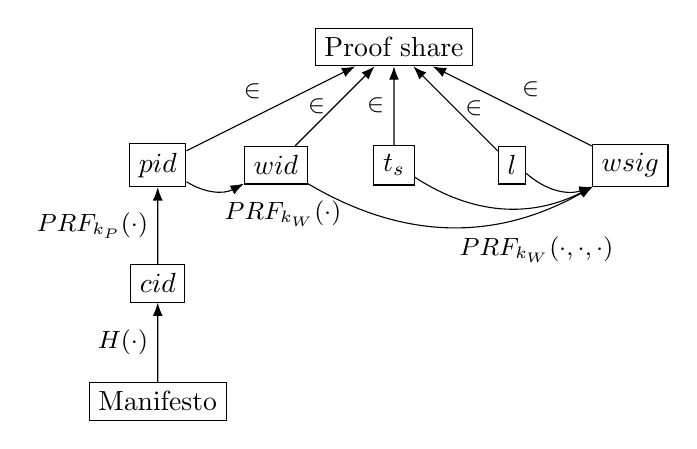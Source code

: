 \begin{tikzpicture}[%
  -Latex,
  item/.style={rectangle,draw},
  edge from parent/.style={},
  ]
  \tikzset{%
    %grow'=left,%
    %level distance=5em%
  }
  \node[item] (proof) {Proof share}
  child {%
    node[item] (pid) {$pid$}
    child {%
      node[item] (cid) {$cid$}
      child {%
        node[item] (manifesto) {Manifesto}
      }
    }
  }
  child {%
    node[item] (wid) {$wid$}
  }
  child {%
    node[item] (ts) {$t_s$}
  }
  child {%
    node[item] (l) {$l$}
  }
  child {%
    node[item] (wsig) {$wsig$}
  }
  ;

  \path[every node/.style={font=\small}]
  (pid) edge node [anchor=south east] {$\in$} (proof)
  (wid) edge node [anchor=east] {$\in$} (proof)
  (ts) edge node [anchor=east] {$\in$} (proof)
  (l) edge node [anchor=west] {$\in$} (proof)
  (wsig) edge node [anchor=south west] {$\in$} (proof)
  ;

  \path[every node/.style={font=\small}]
  (manifesto) edge node [anchor=east] {$H(\cdot)$} (cid)
  (cid) edge node [anchor=east] {$PRF_{k_P}(\cdot)$} (pid)
  (pid) edge[bend right] node [anchor=north west] {$PRF_{k_W}(\cdot)$} (wid)
  % wsig
  (l) edge[bend right] (wsig)
  (ts) edge[bend right] (wsig)
  (wid) edge[bend right] node [anchor=north west] {$PRF_{k_W}(\cdot, \cdot, 
    \cdot)$} (wsig)
  ;

\end{tikzpicture}
